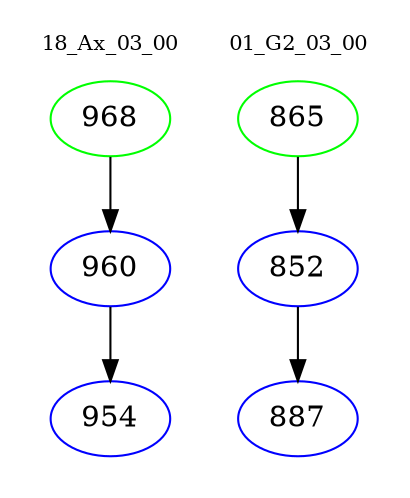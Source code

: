 digraph{
subgraph cluster_0 {
color = white
label = "18_Ax_03_00";
fontsize=10;
T0_968 [label="968", color="green"]
T0_968 -> T0_960 [color="black"]
T0_960 [label="960", color="blue"]
T0_960 -> T0_954 [color="black"]
T0_954 [label="954", color="blue"]
}
subgraph cluster_1 {
color = white
label = "01_G2_03_00";
fontsize=10;
T1_865 [label="865", color="green"]
T1_865 -> T1_852 [color="black"]
T1_852 [label="852", color="blue"]
T1_852 -> T1_887 [color="black"]
T1_887 [label="887", color="blue"]
}
}
